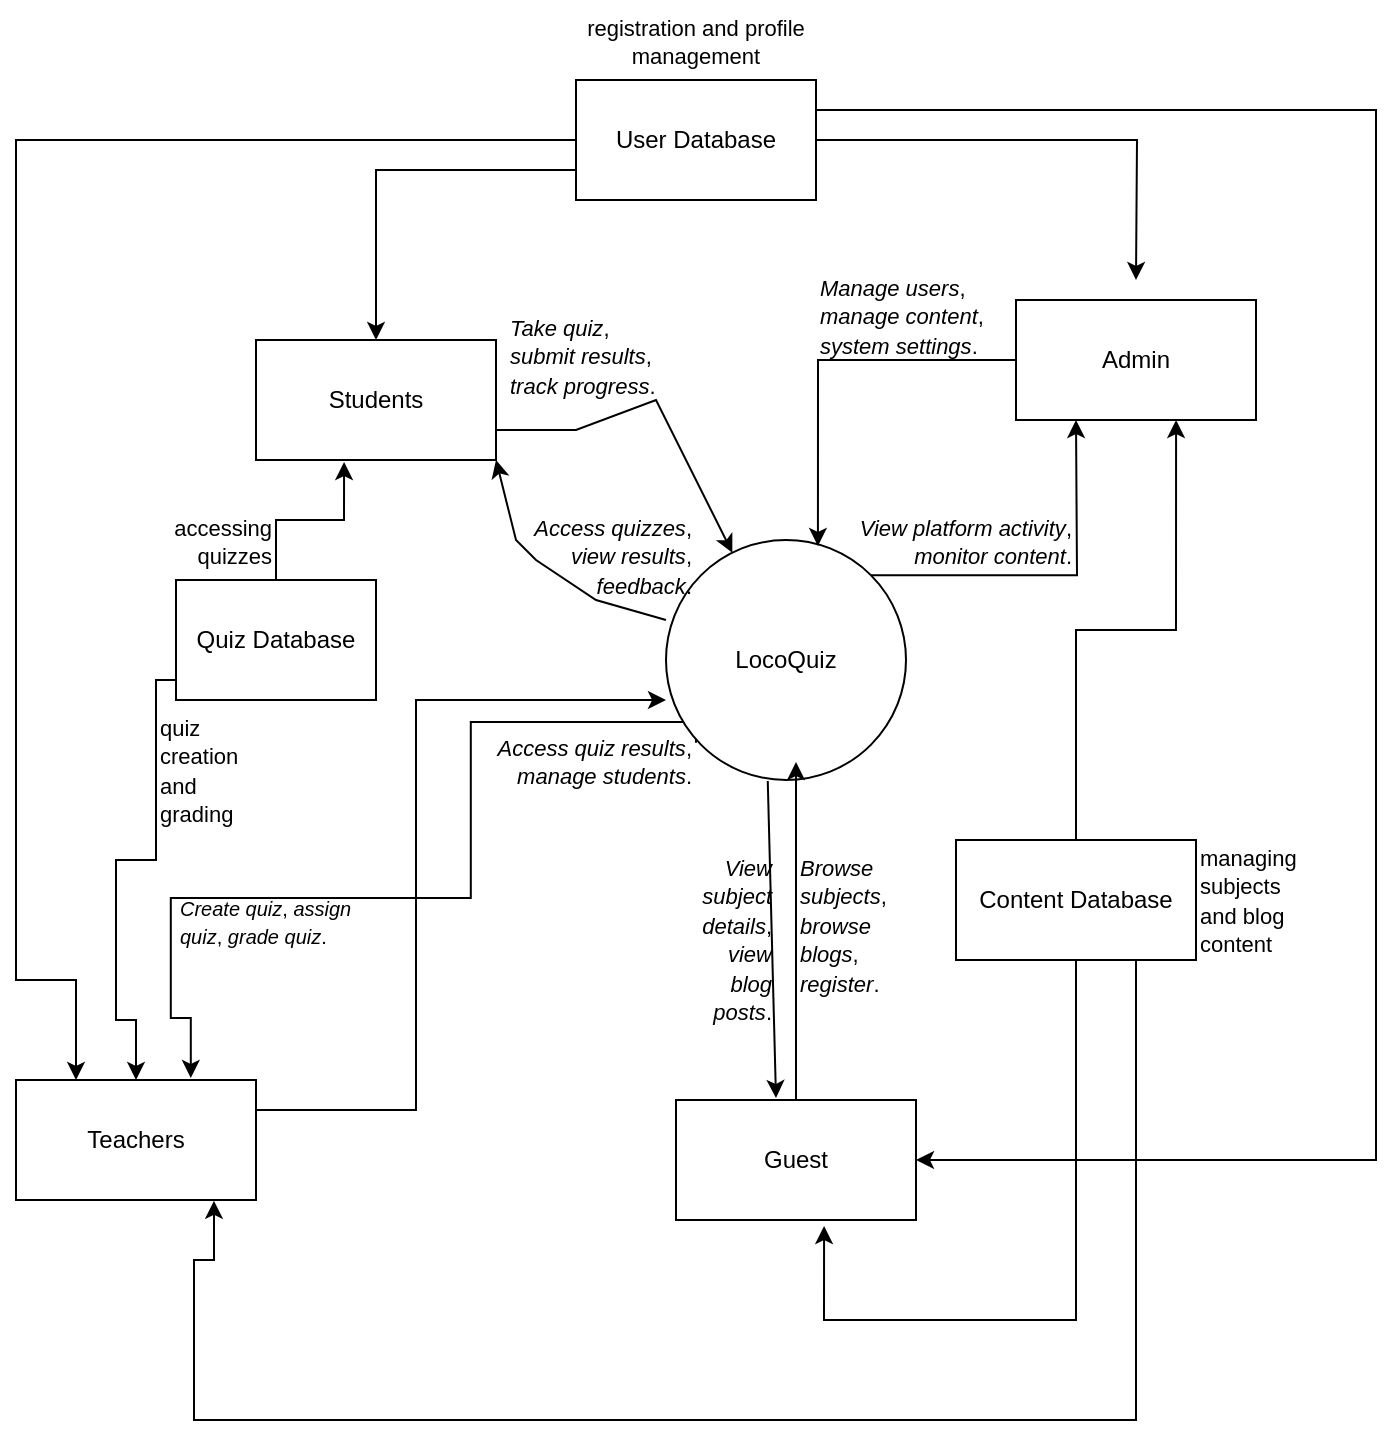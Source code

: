 <mxfile version="24.7.14">
  <diagram name="Trang-1" id="rE_wYNwlndo8X0KLapXK">
    <mxGraphModel dx="704" dy="773" grid="1" gridSize="10" guides="1" tooltips="1" connect="1" arrows="1" fold="1" page="1" pageScale="1" pageWidth="850" pageHeight="1100" math="0" shadow="0">
      <root>
        <mxCell id="0" />
        <mxCell id="1" parent="0" />
        <mxCell id="i5CK5BWczGD9CUh9whCZ-28" style="edgeStyle=orthogonalEdgeStyle;rounded=0;orthogonalLoop=1;jettySize=auto;html=1;exitX=0;exitY=1;exitDx=0;exitDy=0;entryX=0.75;entryY=0;entryDx=0;entryDy=0;" edge="1" parent="1">
          <mxGeometry relative="1" as="geometry">
            <mxPoint x="379.974" y="381.426" as="sourcePoint" />
            <mxPoint x="127.4" y="549" as="targetPoint" />
            <Array as="points">
              <mxPoint x="380.4" y="371" />
              <mxPoint x="267.4" y="371" />
              <mxPoint x="267.4" y="459" />
              <mxPoint x="117.4" y="459" />
              <mxPoint x="117.4" y="519" />
              <mxPoint x="127.4" y="519" />
            </Array>
          </mxGeometry>
        </mxCell>
        <mxCell id="i5CK5BWczGD9CUh9whCZ-32" style="edgeStyle=orthogonalEdgeStyle;rounded=0;orthogonalLoop=1;jettySize=auto;html=1;exitX=1;exitY=0;exitDx=0;exitDy=0;" edge="1" parent="1" source="i5CK5BWczGD9CUh9whCZ-1">
          <mxGeometry relative="1" as="geometry">
            <mxPoint x="570" y="220" as="targetPoint" />
          </mxGeometry>
        </mxCell>
        <mxCell id="i5CK5BWczGD9CUh9whCZ-1" value="LocoQuiz" style="ellipse;whiteSpace=wrap;html=1;aspect=fixed;" vertex="1" parent="1">
          <mxGeometry x="365" y="280" width="120" height="120" as="geometry" />
        </mxCell>
        <mxCell id="i5CK5BWczGD9CUh9whCZ-2" value="Admin" style="rounded=0;whiteSpace=wrap;html=1;" vertex="1" parent="1">
          <mxGeometry x="540" y="160" width="120" height="60" as="geometry" />
        </mxCell>
        <mxCell id="i5CK5BWczGD9CUh9whCZ-4" value="Guest" style="rounded=0;whiteSpace=wrap;html=1;" vertex="1" parent="1">
          <mxGeometry x="370" y="560" width="120" height="60" as="geometry" />
        </mxCell>
        <mxCell id="i5CK5BWczGD9CUh9whCZ-5" value="Teachers" style="rounded=0;whiteSpace=wrap;html=1;" vertex="1" parent="1">
          <mxGeometry x="40" y="550" width="120" height="60" as="geometry" />
        </mxCell>
        <mxCell id="i5CK5BWczGD9CUh9whCZ-36" style="edgeStyle=orthogonalEdgeStyle;rounded=0;orthogonalLoop=1;jettySize=auto;html=1;entryX=0.25;entryY=0;entryDx=0;entryDy=0;" edge="1" parent="1" source="i5CK5BWczGD9CUh9whCZ-6" target="i5CK5BWczGD9CUh9whCZ-5">
          <mxGeometry relative="1" as="geometry">
            <Array as="points">
              <mxPoint x="40" y="80" />
              <mxPoint x="40" y="500" />
            </Array>
          </mxGeometry>
        </mxCell>
        <mxCell id="i5CK5BWczGD9CUh9whCZ-37" style="edgeStyle=orthogonalEdgeStyle;rounded=0;orthogonalLoop=1;jettySize=auto;html=1;exitX=0;exitY=0.75;exitDx=0;exitDy=0;" edge="1" parent="1" source="i5CK5BWczGD9CUh9whCZ-6" target="i5CK5BWczGD9CUh9whCZ-9">
          <mxGeometry relative="1" as="geometry" />
        </mxCell>
        <mxCell id="i5CK5BWczGD9CUh9whCZ-38" style="edgeStyle=orthogonalEdgeStyle;rounded=0;orthogonalLoop=1;jettySize=auto;html=1;" edge="1" parent="1" source="i5CK5BWczGD9CUh9whCZ-6">
          <mxGeometry relative="1" as="geometry">
            <mxPoint x="600" y="150" as="targetPoint" />
          </mxGeometry>
        </mxCell>
        <mxCell id="i5CK5BWczGD9CUh9whCZ-39" style="edgeStyle=orthogonalEdgeStyle;rounded=0;orthogonalLoop=1;jettySize=auto;html=1;exitX=1;exitY=0.25;exitDx=0;exitDy=0;entryX=1;entryY=0.5;entryDx=0;entryDy=0;" edge="1" parent="1" source="i5CK5BWczGD9CUh9whCZ-6" target="i5CK5BWczGD9CUh9whCZ-4">
          <mxGeometry relative="1" as="geometry">
            <Array as="points">
              <mxPoint x="720" y="65" />
              <mxPoint x="720" y="590" />
            </Array>
          </mxGeometry>
        </mxCell>
        <mxCell id="i5CK5BWczGD9CUh9whCZ-6" value="User Database" style="rounded=0;whiteSpace=wrap;html=1;" vertex="1" parent="1">
          <mxGeometry x="320" y="50" width="120" height="60" as="geometry" />
        </mxCell>
        <mxCell id="i5CK5BWczGD9CUh9whCZ-42" style="edgeStyle=orthogonalEdgeStyle;rounded=0;orthogonalLoop=1;jettySize=auto;html=1;entryX=0.5;entryY=0;entryDx=0;entryDy=0;" edge="1" parent="1" source="i5CK5BWczGD9CUh9whCZ-7" target="i5CK5BWczGD9CUh9whCZ-5">
          <mxGeometry relative="1" as="geometry">
            <mxPoint x="90" y="480" as="targetPoint" />
            <Array as="points">
              <mxPoint x="110" y="350" />
              <mxPoint x="110" y="440" />
              <mxPoint x="90" y="440" />
              <mxPoint x="90" y="520" />
              <mxPoint x="100" y="520" />
            </Array>
          </mxGeometry>
        </mxCell>
        <mxCell id="i5CK5BWczGD9CUh9whCZ-7" value="Quiz Database" style="rounded=0;whiteSpace=wrap;html=1;" vertex="1" parent="1">
          <mxGeometry x="120" y="300" width="100" height="60" as="geometry" />
        </mxCell>
        <mxCell id="i5CK5BWczGD9CUh9whCZ-8" value="Content Database" style="rounded=0;whiteSpace=wrap;html=1;" vertex="1" parent="1">
          <mxGeometry x="510" y="430" width="120" height="60" as="geometry" />
        </mxCell>
        <mxCell id="i5CK5BWczGD9CUh9whCZ-9" value="Students" style="rounded=0;whiteSpace=wrap;html=1;" vertex="1" parent="1">
          <mxGeometry x="160" y="180" width="120" height="60" as="geometry" />
        </mxCell>
        <mxCell id="i5CK5BWczGD9CUh9whCZ-15" value="" style="endArrow=classic;html=1;rounded=0;exitX=0.424;exitY=1.004;exitDx=0;exitDy=0;exitPerimeter=0;" edge="1" parent="1" source="i5CK5BWczGD9CUh9whCZ-1">
          <mxGeometry width="50" height="50" relative="1" as="geometry">
            <mxPoint x="421" y="400" as="sourcePoint" />
            <mxPoint x="420" y="559" as="targetPoint" />
          </mxGeometry>
        </mxCell>
        <mxCell id="i5CK5BWczGD9CUh9whCZ-16" value="" style="endArrow=classic;html=1;rounded=0;exitX=0.5;exitY=0;exitDx=0;exitDy=0;" edge="1" parent="1" source="i5CK5BWczGD9CUh9whCZ-4">
          <mxGeometry width="50" height="50" relative="1" as="geometry">
            <mxPoint x="537" y="550" as="sourcePoint" />
            <mxPoint x="430" y="391" as="targetPoint" />
          </mxGeometry>
        </mxCell>
        <mxCell id="i5CK5BWczGD9CUh9whCZ-17" value="&lt;font style=&quot;font-size: 11px;&quot;&gt;&lt;em style=&quot;&quot;&gt;Browse subjects&lt;/em&gt;, &lt;em style=&quot;&quot;&gt;browse blogs&lt;/em&gt;, &lt;em style=&quot;&quot;&gt;register&lt;/em&gt;.&lt;/font&gt;" style="text;whiteSpace=wrap;html=1;" vertex="1" parent="1">
          <mxGeometry x="430" y="430" width="50" height="80" as="geometry" />
        </mxCell>
        <mxCell id="i5CK5BWczGD9CUh9whCZ-18" value="&lt;font style=&quot;font-size: 11px;&quot;&gt;&lt;em style=&quot;&quot;&gt;View subject details&lt;/em&gt;, &lt;em style=&quot;&quot;&gt;view blog posts&lt;/em&gt;.&lt;/font&gt;" style="text;whiteSpace=wrap;html=1;align=right;" vertex="1" parent="1">
          <mxGeometry x="380" y="430" width="40" height="80" as="geometry" />
        </mxCell>
        <mxCell id="i5CK5BWczGD9CUh9whCZ-19" value="" style="endArrow=classic;html=1;rounded=0;entryX=1;entryY=1;entryDx=0;entryDy=0;exitX=0;exitY=0.333;exitDx=0;exitDy=0;exitPerimeter=0;" edge="1" parent="1" source="i5CK5BWczGD9CUh9whCZ-1" target="i5CK5BWczGD9CUh9whCZ-9">
          <mxGeometry width="50" height="50" relative="1" as="geometry">
            <mxPoint x="280" y="360" as="sourcePoint" />
            <mxPoint x="330" y="310" as="targetPoint" />
            <Array as="points">
              <mxPoint x="330" y="310" />
              <mxPoint x="300" y="290" />
              <mxPoint x="290" y="280" />
            </Array>
          </mxGeometry>
        </mxCell>
        <mxCell id="i5CK5BWczGD9CUh9whCZ-21" value="&lt;font style=&quot;font-size: 11px;&quot;&gt;&lt;em style=&quot;&quot;&gt;Take quiz&lt;/em&gt;, &lt;em style=&quot;&quot;&gt;submit results&lt;/em&gt;, &lt;em style=&quot;&quot;&gt;track progress&lt;/em&gt;.&lt;/font&gt;" style="text;whiteSpace=wrap;html=1;rotation=0;" vertex="1" parent="1">
          <mxGeometry x="285" y="160" width="80" height="60" as="geometry" />
        </mxCell>
        <mxCell id="i5CK5BWczGD9CUh9whCZ-24" value="" style="endArrow=classic;html=1;rounded=0;exitX=1;exitY=0.75;exitDx=0;exitDy=0;" edge="1" parent="1" source="i5CK5BWczGD9CUh9whCZ-9" target="i5CK5BWczGD9CUh9whCZ-1">
          <mxGeometry width="50" height="50" relative="1" as="geometry">
            <mxPoint x="370" y="330" as="sourcePoint" />
            <mxPoint x="420" y="280" as="targetPoint" />
            <Array as="points">
              <mxPoint x="320" y="225" />
              <mxPoint x="360" y="210" />
            </Array>
          </mxGeometry>
        </mxCell>
        <mxCell id="i5CK5BWczGD9CUh9whCZ-26" value="&lt;font style=&quot;font-size: 11px;&quot;&gt;&lt;em style=&quot;&quot;&gt;Access quizzes&lt;/em&gt;, &lt;em style=&quot;&quot;&gt;view results&lt;/em&gt;, &lt;em style=&quot;&quot;&gt;feedback&lt;/em&gt;.&lt;/font&gt;" style="text;whiteSpace=wrap;html=1;align=right;" vertex="1" parent="1">
          <mxGeometry x="285" y="260" width="95" height="40" as="geometry" />
        </mxCell>
        <mxCell id="i5CK5BWczGD9CUh9whCZ-27" style="edgeStyle=orthogonalEdgeStyle;rounded=0;orthogonalLoop=1;jettySize=auto;html=1;exitX=1;exitY=0.25;exitDx=0;exitDy=0;entryX=0;entryY=0.667;entryDx=0;entryDy=0;entryPerimeter=0;" edge="1" parent="1" source="i5CK5BWczGD9CUh9whCZ-5" target="i5CK5BWczGD9CUh9whCZ-1">
          <mxGeometry relative="1" as="geometry">
            <Array as="points">
              <mxPoint x="240" y="565" />
              <mxPoint x="240" y="360" />
            </Array>
          </mxGeometry>
        </mxCell>
        <mxCell id="i5CK5BWczGD9CUh9whCZ-29" value="&lt;font style=&quot;font-size: 10px;&quot;&gt;&lt;em&gt;Create quiz&lt;/em&gt;, &lt;em&gt;assign quiz&lt;/em&gt;, &lt;em&gt;grade quiz&lt;/em&gt;.&lt;/font&gt;" style="text;whiteSpace=wrap;html=1;" vertex="1" parent="1">
          <mxGeometry x="120" y="450" width="110" height="50" as="geometry" />
        </mxCell>
        <mxCell id="i5CK5BWczGD9CUh9whCZ-30" value="&lt;font style=&quot;font-size: 11px;&quot;&gt;&lt;em&gt;Access quiz results&lt;/em&gt;, &lt;em&gt;manage students&lt;/em&gt;.&lt;/font&gt;" style="text;whiteSpace=wrap;html=1;align=right;" vertex="1" parent="1">
          <mxGeometry x="270" y="370" width="110" height="40" as="geometry" />
        </mxCell>
        <mxCell id="i5CK5BWczGD9CUh9whCZ-31" style="edgeStyle=orthogonalEdgeStyle;rounded=0;orthogonalLoop=1;jettySize=auto;html=1;entryX=0.633;entryY=0.025;entryDx=0;entryDy=0;entryPerimeter=0;" edge="1" parent="1" source="i5CK5BWczGD9CUh9whCZ-2" target="i5CK5BWczGD9CUh9whCZ-1">
          <mxGeometry relative="1" as="geometry" />
        </mxCell>
        <mxCell id="i5CK5BWczGD9CUh9whCZ-33" value="&lt;font style=&quot;font-size: 11px;&quot;&gt;&lt;em&gt;Manage users&lt;/em&gt;, &lt;em&gt;manage content&lt;/em&gt;, &lt;em&gt;system settings&lt;/em&gt;.&lt;/font&gt;" style="text;whiteSpace=wrap;html=1;" vertex="1" parent="1">
          <mxGeometry x="440" y="140" width="100" height="60" as="geometry" />
        </mxCell>
        <mxCell id="i5CK5BWczGD9CUh9whCZ-34" value="&lt;font style=&quot;font-size: 11px;&quot;&gt;&lt;em&gt;View platform activity&lt;/em&gt;, &lt;em&gt;monitor content&lt;/em&gt;.&lt;/font&gt;" style="text;whiteSpace=wrap;html=1;align=right;" vertex="1" parent="1">
          <mxGeometry x="450" y="260" width="120" height="50" as="geometry" />
        </mxCell>
        <mxCell id="i5CK5BWczGD9CUh9whCZ-43" style="edgeStyle=orthogonalEdgeStyle;rounded=0;orthogonalLoop=1;jettySize=auto;html=1;entryX=0.367;entryY=1.017;entryDx=0;entryDy=0;entryPerimeter=0;" edge="1" parent="1" source="i5CK5BWczGD9CUh9whCZ-7" target="i5CK5BWczGD9CUh9whCZ-9">
          <mxGeometry relative="1" as="geometry" />
        </mxCell>
        <mxCell id="i5CK5BWczGD9CUh9whCZ-44" style="edgeStyle=orthogonalEdgeStyle;rounded=0;orthogonalLoop=1;jettySize=auto;html=1;entryX=0.667;entryY=1;entryDx=0;entryDy=0;entryPerimeter=0;" edge="1" parent="1" source="i5CK5BWczGD9CUh9whCZ-8" target="i5CK5BWczGD9CUh9whCZ-2">
          <mxGeometry relative="1" as="geometry" />
        </mxCell>
        <mxCell id="i5CK5BWczGD9CUh9whCZ-45" style="edgeStyle=orthogonalEdgeStyle;rounded=0;orthogonalLoop=1;jettySize=auto;html=1;entryX=0.617;entryY=1.05;entryDx=0;entryDy=0;entryPerimeter=0;" edge="1" parent="1" source="i5CK5BWczGD9CUh9whCZ-8" target="i5CK5BWczGD9CUh9whCZ-4">
          <mxGeometry relative="1" as="geometry">
            <Array as="points">
              <mxPoint x="570" y="670" />
              <mxPoint x="444" y="670" />
            </Array>
          </mxGeometry>
        </mxCell>
        <mxCell id="i5CK5BWczGD9CUh9whCZ-46" style="edgeStyle=orthogonalEdgeStyle;rounded=0;orthogonalLoop=1;jettySize=auto;html=1;exitX=0.75;exitY=1;exitDx=0;exitDy=0;entryX=0.825;entryY=1.007;entryDx=0;entryDy=0;entryPerimeter=0;" edge="1" parent="1" source="i5CK5BWczGD9CUh9whCZ-8" target="i5CK5BWczGD9CUh9whCZ-5">
          <mxGeometry relative="1" as="geometry">
            <Array as="points">
              <mxPoint x="600" y="720" />
              <mxPoint x="129" y="720" />
              <mxPoint x="129" y="640" />
              <mxPoint x="139" y="640" />
            </Array>
          </mxGeometry>
        </mxCell>
        <mxCell id="i5CK5BWczGD9CUh9whCZ-47" value="&lt;div style=&quot;&quot;&gt;&lt;span style=&quot;font-size: 11px; background-color: initial;&quot;&gt;registration and profile management&lt;/span&gt;&lt;/div&gt;" style="text;whiteSpace=wrap;html=1;align=center;" vertex="1" parent="1">
          <mxGeometry x="310" y="10" width="140" height="40" as="geometry" />
        </mxCell>
        <mxCell id="i5CK5BWczGD9CUh9whCZ-48" value="&lt;font style=&quot;font-size: 11px;&quot;&gt;accessing quizzes&lt;/font&gt;" style="text;whiteSpace=wrap;html=1;align=right;" vertex="1" parent="1">
          <mxGeometry x="100" y="260" width="70" height="40" as="geometry" />
        </mxCell>
        <mxCell id="i5CK5BWczGD9CUh9whCZ-49" value="&lt;font style=&quot;font-size: 11px;&quot;&gt;quiz creation and grading&lt;/font&gt;" style="text;whiteSpace=wrap;html=1;" vertex="1" parent="1">
          <mxGeometry x="110" y="360" width="60" height="70" as="geometry" />
        </mxCell>
        <mxCell id="i5CK5BWczGD9CUh9whCZ-50" value="&lt;font style=&quot;font-size: 11px;&quot;&gt;managing subjects and blog content&lt;/font&gt;" style="text;whiteSpace=wrap;html=1;align=left;" vertex="1" parent="1">
          <mxGeometry x="630" y="425" width="40" height="90" as="geometry" />
        </mxCell>
      </root>
    </mxGraphModel>
  </diagram>
</mxfile>

